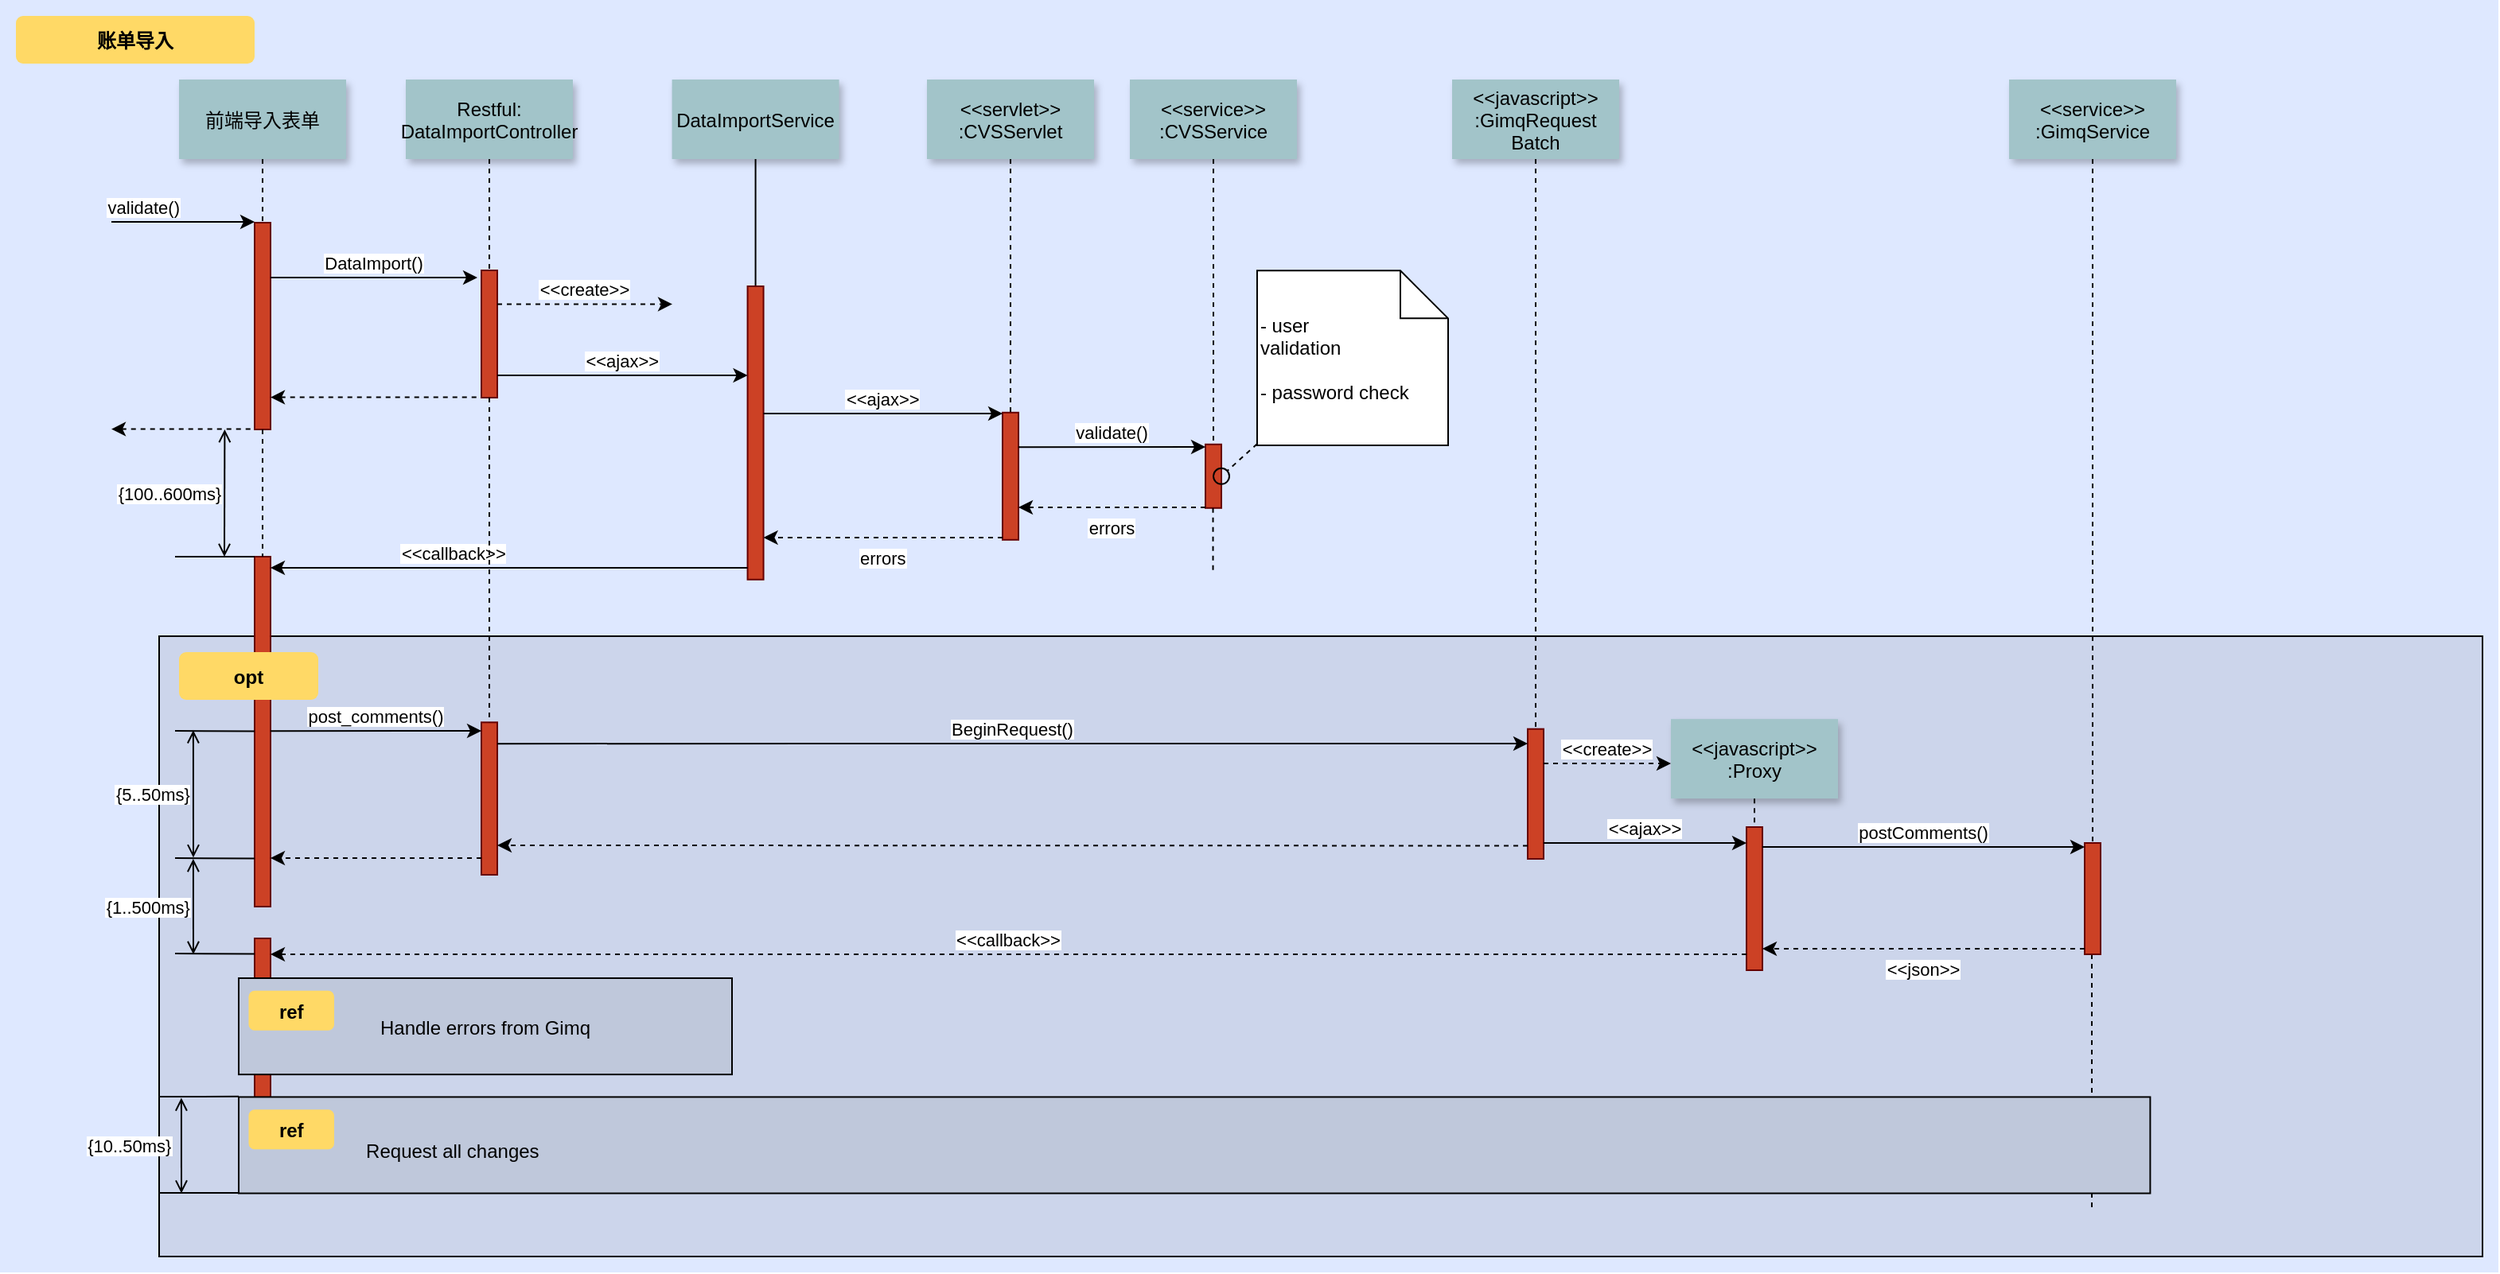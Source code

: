 <mxfile version="21.3.4" type="github">
  <diagram name="Page-1" id="13e1069c-82ec-6db2-03f1-153e76fe0fe0">
    <mxGraphModel dx="561" dy="358" grid="1" gridSize="10" guides="1" tooltips="1" connect="1" arrows="1" fold="1" page="1" pageScale="1" pageWidth="1100" pageHeight="850" background="none" math="0" shadow="0">
      <root>
        <mxCell id="0" />
        <mxCell id="1" parent="0" />
        <mxCell id="2zeuLS3NNm6lrcodeA-V-50" value="" style="fillColor=#DEE8FF;strokeColor=none" vertex="1" parent="1">
          <mxGeometry x="145" y="100" width="1570" height="800" as="geometry" />
        </mxCell>
        <mxCell id="2zeuLS3NNm6lrcodeA-V-51" value="" style="fillColor=#CCD5EB" vertex="1" parent="1">
          <mxGeometry x="245" y="500" width="1460" height="390" as="geometry" />
        </mxCell>
        <mxCell id="2zeuLS3NNm6lrcodeA-V-52" value="" style="edgeStyle=elbowEdgeStyle;elbow=horizontal;endArrow=none;dashed=1;rounded=0;" edge="1" parent="1">
          <mxGeometry x="1565" y="527.894" width="100" height="100" as="geometry">
            <mxPoint x="1459.5" y="700" as="sourcePoint" />
            <mxPoint x="1459.5" y="860" as="targetPoint" />
          </mxGeometry>
        </mxCell>
        <mxCell id="2zeuLS3NNm6lrcodeA-V-53" value="" style="fillColor=#CC4125;strokeColor=#660000" vertex="1" parent="1">
          <mxGeometry x="305" y="240" width="10" height="130" as="geometry" />
        </mxCell>
        <mxCell id="2zeuLS3NNm6lrcodeA-V-54" value="validate()" style="edgeStyle=none;verticalLabelPosition=top;verticalAlign=bottom;labelPosition=left;align=right;rounded=0;" edge="1" parent="1">
          <mxGeometry x="215" y="139.5" width="100" height="100" as="geometry">
            <mxPoint x="215" y="239.5" as="sourcePoint" />
            <mxPoint x="305" y="239.5" as="targetPoint" />
          </mxGeometry>
        </mxCell>
        <mxCell id="2zeuLS3NNm6lrcodeA-V-55" value="前端导入表单" style="shadow=1;fillColor=#A2C4C9;strokeColor=none" vertex="1" parent="1">
          <mxGeometry x="257.5" y="150" width="105" height="50" as="geometry" />
        </mxCell>
        <mxCell id="2zeuLS3NNm6lrcodeA-V-56" value="" style="fillColor=#CC4125;strokeColor=#660000" vertex="1" parent="1">
          <mxGeometry x="447.5" y="270" width="10" height="80" as="geometry" />
        </mxCell>
        <mxCell id="2zeuLS3NNm6lrcodeA-V-57" value="Restful:&#xa;DataImportController" style="shadow=1;fillColor=#A2C4C9;strokeColor=none" vertex="1" parent="1">
          <mxGeometry x="400" y="150" width="105" height="50" as="geometry" />
        </mxCell>
        <mxCell id="2zeuLS3NNm6lrcodeA-V-58" value="" style="edgeStyle=none;endArrow=none;dashed=1;rounded=0;" edge="1" parent="1" source="2zeuLS3NNm6lrcodeA-V-57" target="2zeuLS3NNm6lrcodeA-V-56">
          <mxGeometry x="377.335" y="255" width="100" height="100" as="geometry">
            <mxPoint x="452.259" y="200" as="sourcePoint" />
            <mxPoint x="452.576" y="255" as="targetPoint" />
          </mxGeometry>
        </mxCell>
        <mxCell id="2zeuLS3NNm6lrcodeA-V-59" value="DataImport()" style="edgeStyle=none;verticalLabelPosition=top;verticalAlign=bottom;rounded=0;" edge="1" parent="1">
          <mxGeometry x="325" y="187" width="100" height="100" as="geometry">
            <mxPoint x="315" y="274.5" as="sourcePoint" />
            <mxPoint x="445" y="274.5" as="targetPoint" />
          </mxGeometry>
        </mxCell>
        <mxCell id="2zeuLS3NNm6lrcodeA-V-60" value="" style="edgeStyle=none;verticalLabelPosition=top;verticalAlign=bottom;endArrow=none;startArrow=classic;dashed=1;rounded=0;" edge="1" parent="1">
          <mxGeometry x="325" y="262.259" width="100" height="100" as="geometry">
            <mxPoint x="315" y="349.759" as="sourcePoint" />
            <mxPoint x="445" y="349.759" as="targetPoint" />
          </mxGeometry>
        </mxCell>
        <mxCell id="2zeuLS3NNm6lrcodeA-V-61" value="" style="edgeStyle=none;verticalLabelPosition=top;verticalAlign=bottom;labelPosition=left;align=right;endArrow=none;startArrow=classic;dashed=1;rounded=0;" edge="1" parent="1">
          <mxGeometry x="215" y="269.759" width="100" height="100" as="geometry">
            <mxPoint x="215" y="369.759" as="sourcePoint" />
            <mxPoint x="305" y="369.759" as="targetPoint" />
          </mxGeometry>
        </mxCell>
        <mxCell id="2zeuLS3NNm6lrcodeA-V-62" value="&lt;&lt;create&gt;&gt;" style="edgeStyle=none;verticalLabelPosition=top;verticalAlign=bottom;dashed=1;rounded=0;" edge="1" parent="1">
          <mxGeometry x="490.455" y="203.916" width="100" height="100" as="geometry">
            <mxPoint x="457.5" y="291.206" as="sourcePoint" />
            <mxPoint x="567.5" y="291.206" as="targetPoint" />
          </mxGeometry>
        </mxCell>
        <mxCell id="2zeuLS3NNm6lrcodeA-V-63" value="DataImportService" style="shadow=1;fillColor=#A2C4C9;strokeColor=none" vertex="1" parent="1">
          <mxGeometry x="567.284" y="150" width="105" height="50" as="geometry" />
        </mxCell>
        <mxCell id="2zeuLS3NNm6lrcodeA-V-64" value="" style="edgeStyle=none;endArrow=none;rounded=0;" edge="1" parent="1" source="2zeuLS3NNm6lrcodeA-V-63" target="2zeuLS3NNm6lrcodeA-V-65">
          <mxGeometry x="542.043" y="360" width="100" height="100" as="geometry">
            <mxPoint x="619.543" y="310" as="sourcePoint" />
            <mxPoint x="619.543" y="330" as="targetPoint" />
          </mxGeometry>
        </mxCell>
        <mxCell id="2zeuLS3NNm6lrcodeA-V-65" value="" style="fillColor=#CC4125;strokeColor=#660000" vertex="1" parent="1">
          <mxGeometry x="614.78" y="280" width="10" height="184.39" as="geometry" />
        </mxCell>
        <mxCell id="2zeuLS3NNm6lrcodeA-V-66" value="&lt;&lt;ajax&gt;&gt;" style="edgeStyle=elbowEdgeStyle;elbow=vertical;verticalLabelPosition=top;verticalAlign=bottom;rounded=0;" edge="1" parent="1">
          <mxGeometry x="455" y="401" width="100" height="100" as="geometry">
            <mxPoint x="457.5" y="336" as="sourcePoint" />
            <mxPoint x="614.78" y="336" as="targetPoint" />
          </mxGeometry>
        </mxCell>
        <mxCell id="2zeuLS3NNm6lrcodeA-V-67" value="" style="fillColor=#CC4125;strokeColor=#660000" vertex="1" parent="1">
          <mxGeometry x="775" y="359.394" width="10" height="80" as="geometry" />
        </mxCell>
        <mxCell id="2zeuLS3NNm6lrcodeA-V-68" value="&lt;&lt;servlet&gt;&gt;&#xa;:CVSServlet" style="shadow=1;fillColor=#A2C4C9;strokeColor=none" vertex="1" parent="1">
          <mxGeometry x="727.5" y="150" width="105" height="50" as="geometry" />
        </mxCell>
        <mxCell id="2zeuLS3NNm6lrcodeA-V-69" value="" style="edgeStyle=none;endArrow=none;dashed=1;rounded=0;" edge="1" parent="1" source="2zeuLS3NNm6lrcodeA-V-68" target="2zeuLS3NNm6lrcodeA-V-67">
          <mxGeometry x="719.488" y="265" width="100" height="100" as="geometry">
            <mxPoint x="779.653" y="200" as="sourcePoint" />
            <mxPoint x="779.653" y="350" as="targetPoint" />
          </mxGeometry>
        </mxCell>
        <mxCell id="2zeuLS3NNm6lrcodeA-V-70" value="&lt;&lt;service&gt;&gt;&#xa;:CVSService" style="shadow=1;fillColor=#A2C4C9;strokeColor=none" vertex="1" parent="1">
          <mxGeometry x="855" y="150" width="105" height="50" as="geometry" />
        </mxCell>
        <mxCell id="2zeuLS3NNm6lrcodeA-V-71" value="" style="edgeStyle=none;endArrow=none;dashed=1;rounded=0;" edge="1" parent="1" source="2zeuLS3NNm6lrcodeA-V-70" target="2zeuLS3NNm6lrcodeA-V-72">
          <mxGeometry x="832.335" y="255" width="100" height="100" as="geometry">
            <mxPoint x="907.259" y="200" as="sourcePoint" />
            <mxPoint x="907.576" y="255" as="targetPoint" />
          </mxGeometry>
        </mxCell>
        <mxCell id="2zeuLS3NNm6lrcodeA-V-72" value="" style="fillColor=#CC4125;strokeColor=#660000" vertex="1" parent="1">
          <mxGeometry x="902.5" y="379.394" width="10" height="40" as="geometry" />
        </mxCell>
        <mxCell id="2zeuLS3NNm6lrcodeA-V-73" value="&lt;&lt;ajax&gt;&gt;" style="edgeStyle=elbowEdgeStyle;elbow=vertical;verticalLabelPosition=top;verticalAlign=bottom;rounded=0;" edge="1" parent="1" source="2zeuLS3NNm6lrcodeA-V-65" target="2zeuLS3NNm6lrcodeA-V-67">
          <mxGeometry x="645" y="360" width="100" height="100" as="geometry">
            <mxPoint x="645" y="460" as="sourcePoint" />
            <mxPoint x="745" y="360" as="targetPoint" />
            <Array as="points">
              <mxPoint x="695" y="360" />
            </Array>
          </mxGeometry>
        </mxCell>
        <mxCell id="2zeuLS3NNm6lrcodeA-V-74" value="errors" style="edgeStyle=elbowEdgeStyle;elbow=vertical;dashed=1;verticalLabelPosition=bottom;verticalAlign=top;rounded=0;" edge="1" parent="1" source="2zeuLS3NNm6lrcodeA-V-67" target="2zeuLS3NNm6lrcodeA-V-65">
          <mxGeometry x="655" y="370" width="100" height="100" as="geometry">
            <mxPoint x="634.784" y="370" as="sourcePoint" />
            <mxPoint x="785" y="370" as="targetPoint" />
            <Array as="points">
              <mxPoint x="698" y="438" />
            </Array>
          </mxGeometry>
        </mxCell>
        <mxCell id="2zeuLS3NNm6lrcodeA-V-75" value="&lt;&lt;javascript&gt;&gt;&#xa;:GimqRequest&#xa;Batch" style="shadow=1;fillColor=#A2C4C9;strokeColor=none" vertex="1" parent="1">
          <mxGeometry x="1057.5" y="150" width="105" height="50" as="geometry" />
        </mxCell>
        <mxCell id="2zeuLS3NNm6lrcodeA-V-76" value="" style="edgeStyle=elbowEdgeStyle;elbow=horizontal;endArrow=none;dashed=1;rounded=0;" edge="1" parent="1" source="2zeuLS3NNm6lrcodeA-V-55" target="2zeuLS3NNm6lrcodeA-V-53">
          <mxGeometry x="335" y="400" width="100" height="100" as="geometry">
            <mxPoint x="335" y="500" as="sourcePoint" />
            <mxPoint x="435" y="400" as="targetPoint" />
          </mxGeometry>
        </mxCell>
        <mxCell id="2zeuLS3NNm6lrcodeA-V-77" value="validate()" style="edgeStyle=elbowEdgeStyle;elbow=vertical;verticalLabelPosition=top;verticalAlign=bottom;rounded=0;" edge="1" parent="1">
          <mxGeometry x="655" y="351.736" width="100" height="100" as="geometry">
            <mxPoint x="785" y="381.13" as="sourcePoint" />
            <mxPoint x="902.5" y="381.13" as="targetPoint" />
            <Array as="points" />
          </mxGeometry>
        </mxCell>
        <mxCell id="2zeuLS3NNm6lrcodeA-V-78" value="errors" style="edgeStyle=elbowEdgeStyle;elbow=vertical;dashed=1;verticalLabelPosition=bottom;verticalAlign=top;rounded=0;" edge="1" parent="1">
          <mxGeometry x="665" y="399.653" width="100" height="100" as="geometry">
            <mxPoint x="902.5" y="419.047" as="sourcePoint" />
            <mxPoint x="785" y="419.047" as="targetPoint" />
            <Array as="points" />
          </mxGeometry>
        </mxCell>
        <mxCell id="2zeuLS3NNm6lrcodeA-V-79" value="" style="edgeStyle=elbowEdgeStyle;elbow=horizontal;endArrow=none;dashed=1;rounded=0;" edge="1" parent="1">
          <mxGeometry x="1037.259" y="330" width="100" height="100" as="geometry">
            <mxPoint x="907.259" y="419.394" as="sourcePoint" />
            <mxPoint x="907.259" y="460" as="targetPoint" />
            <Array as="points">
              <mxPoint x="907.259" y="440" />
            </Array>
          </mxGeometry>
        </mxCell>
        <mxCell id="2zeuLS3NNm6lrcodeA-V-80" value="" style="ellipse;fillColor=none" vertex="1" parent="1">
          <mxGeometry x="907.5" y="394.394" width="10.0" height="10" as="geometry" />
        </mxCell>
        <mxCell id="2zeuLS3NNm6lrcodeA-V-81" value=" - user&#xa; validation&#xa;&#xa; - password check" style="shape=note;align=left" vertex="1" parent="1">
          <mxGeometry x="934.973" y="270.174" width="120.027" height="109.826" as="geometry" />
        </mxCell>
        <mxCell id="2zeuLS3NNm6lrcodeA-V-82" value="" style="edgeStyle=none;endArrow=none;dashed=1;rounded=0;" edge="1" parent="1" source="2zeuLS3NNm6lrcodeA-V-81" target="2zeuLS3NNm6lrcodeA-V-80">
          <mxGeometry x="1135" y="270" width="100" height="100" as="geometry">
            <mxPoint x="1135" y="370" as="sourcePoint" />
            <mxPoint x="1235" y="270" as="targetPoint" />
          </mxGeometry>
        </mxCell>
        <mxCell id="2zeuLS3NNm6lrcodeA-V-83" value="" style="fillColor=#CC4125;strokeColor=#660000" vertex="1" parent="1">
          <mxGeometry x="305" y="450" width="10" height="220" as="geometry" />
        </mxCell>
        <mxCell id="2zeuLS3NNm6lrcodeA-V-84" value="             &lt;&lt;callback&gt;&gt;                                " style="edgeStyle=elbowEdgeStyle;elbow=vertical;dashed=0;verticalLabelPosition=top;verticalAlign=bottom;align=right;rounded=0;" edge="1" parent="1" source="2zeuLS3NNm6lrcodeA-V-65" target="2zeuLS3NNm6lrcodeA-V-83">
          <mxGeometry x="295" y="419.759" width="100" height="100" as="geometry">
            <mxPoint x="605" y="400" as="sourcePoint" />
            <mxPoint x="325" y="460" as="targetPoint" />
            <Array as="points" />
          </mxGeometry>
        </mxCell>
        <mxCell id="2zeuLS3NNm6lrcodeA-V-85" value="" style="edgeStyle=none;dashed=1;endArrow=none;rounded=0;" edge="1" parent="1" source="2zeuLS3NNm6lrcodeA-V-53" target="2zeuLS3NNm6lrcodeA-V-83">
          <mxGeometry x="155" y="390" width="100" height="100" as="geometry">
            <mxPoint x="155" y="490" as="sourcePoint" />
            <mxPoint x="255" y="390" as="targetPoint" />
          </mxGeometry>
        </mxCell>
        <mxCell id="2zeuLS3NNm6lrcodeA-V-86" value="" style="edgeStyle=elbowEdgeStyle;elbow=vertical;endArrow=none;rounded=0;" edge="1" parent="1" source="2zeuLS3NNm6lrcodeA-V-83">
          <mxGeometry x="165" y="400" width="100" height="100" as="geometry">
            <mxPoint x="165" y="500" as="sourcePoint" />
            <mxPoint x="255" y="450" as="targetPoint" />
          </mxGeometry>
        </mxCell>
        <mxCell id="2zeuLS3NNm6lrcodeA-V-87" value="{100..600ms}" style="edgeStyle=elbowEdgeStyle;elbow=horizontal;startArrow=open;endArrow=open;labelPosition=left;align=right;rounded=0;" edge="1" parent="1">
          <mxGeometry x="166.206" y="380" width="100" height="100" as="geometry">
            <mxPoint x="286.206" y="370" as="sourcePoint" />
            <mxPoint x="286.206" y="450" as="targetPoint" />
          </mxGeometry>
        </mxCell>
        <mxCell id="2zeuLS3NNm6lrcodeA-V-88" value="" style="fillColor=#CC4125;strokeColor=#660000" vertex="1" parent="1">
          <mxGeometry x="447.5" y="554.167" width="10" height="95.833" as="geometry" />
        </mxCell>
        <mxCell id="2zeuLS3NNm6lrcodeA-V-89" value="" style="fillColor=#CC4125;strokeColor=#660000" vertex="1" parent="1">
          <mxGeometry x="1105" y="558.333" width="10" height="81.667" as="geometry" />
        </mxCell>
        <mxCell id="2zeuLS3NNm6lrcodeA-V-90" value="" style="edgeStyle=none;endArrow=none;dashed=1;rounded=0;" edge="1" parent="1" source="2zeuLS3NNm6lrcodeA-V-75" target="2zeuLS3NNm6lrcodeA-V-89">
          <mxGeometry x="1061.571" y="295" width="100" height="100" as="geometry">
            <mxPoint x="1136.736" y="240" as="sourcePoint" />
            <mxPoint x="1136.736" y="419.394" as="targetPoint" />
          </mxGeometry>
        </mxCell>
        <mxCell id="2zeuLS3NNm6lrcodeA-V-91" value="post_comments()" style="edgeStyle=elbowEdgeStyle;elbow=vertical;verticalLabelPosition=top;verticalAlign=bottom;rounded=0;" edge="1" parent="1">
          <mxGeometry x="317.5" y="559.583" width="100" height="100" as="geometry">
            <mxPoint x="315" y="559.583" as="sourcePoint" />
            <mxPoint x="447.5" y="559.583" as="targetPoint" />
            <Array as="points" />
          </mxGeometry>
        </mxCell>
        <mxCell id="2zeuLS3NNm6lrcodeA-V-92" value="" style="edgeStyle=none;endArrow=none;dashed=1;rounded=0;" edge="1" parent="1" source="2zeuLS3NNm6lrcodeA-V-56" target="2zeuLS3NNm6lrcodeA-V-88">
          <mxGeometry x="481.571" y="429.697" width="100" height="100" as="geometry">
            <mxPoint x="556.736" y="374.697" as="sourcePoint" />
            <mxPoint x="556.736" y="554.091" as="targetPoint" />
          </mxGeometry>
        </mxCell>
        <mxCell id="2zeuLS3NNm6lrcodeA-V-93" value="BeginRequest()" style="edgeStyle=elbowEdgeStyle;elbow=vertical;verticalLabelPosition=top;verticalAlign=bottom;rounded=0;" edge="1" parent="1">
          <mxGeometry x="635" y="526.806" width="100" height="100" as="geometry">
            <mxPoint x="457.5" y="567.569" as="sourcePoint" />
            <mxPoint x="1105" y="567.569" as="targetPoint" />
            <Array as="points" />
          </mxGeometry>
        </mxCell>
        <mxCell id="2zeuLS3NNm6lrcodeA-V-94" value="" style="edgeStyle=elbowEdgeStyle;elbow=vertical;dashed=1;verticalLabelPosition=bottom;verticalAlign=top;rounded=0;" edge="1" parent="1">
          <mxGeometry x="635" y="639.078" width="100" height="100" as="geometry">
            <mxPoint x="1105" y="631.736" as="sourcePoint" />
            <mxPoint x="457.5" y="631.736" as="targetPoint" />
            <Array as="points" />
          </mxGeometry>
        </mxCell>
        <mxCell id="2zeuLS3NNm6lrcodeA-V-95" value="&lt;&lt;javascript&gt;&gt;&#xa;:Proxy" style="shadow=1;fillColor=#A2C4C9;strokeColor=none" vertex="1" parent="1">
          <mxGeometry x="1195" y="552.083" width="105" height="50" as="geometry" />
        </mxCell>
        <mxCell id="2zeuLS3NNm6lrcodeA-V-96" value="" style="edgeStyle=none;endArrow=none;dashed=1;rounded=0;" edge="1" parent="1" source="2zeuLS3NNm6lrcodeA-V-95" target="2zeuLS3NNm6lrcodeA-V-97">
          <mxGeometry x="1309.071" y="470.087" width="100" height="100" as="geometry">
            <mxPoint x="1384.236" y="415.087" as="sourcePoint" />
            <mxPoint x="1455" y="535.087" as="targetPoint" />
          </mxGeometry>
        </mxCell>
        <mxCell id="2zeuLS3NNm6lrcodeA-V-97" value="" style="fillColor=#CC4125;strokeColor=#660000" vertex="1" parent="1">
          <mxGeometry x="1242.5" y="620" width="10" height="90" as="geometry" />
        </mxCell>
        <mxCell id="2zeuLS3NNm6lrcodeA-V-98" value="" style="fillColor=#CC4125;strokeColor=#660000" vertex="1" parent="1">
          <mxGeometry x="1455" y="630" width="10" height="70" as="geometry" />
        </mxCell>
        <mxCell id="2zeuLS3NNm6lrcodeA-V-99" value="&lt;&lt;create&gt;&gt;" style="edgeStyle=elbowEdgeStyle;elbow=vertical;verticalLabelPosition=top;verticalAlign=bottom;dashed=1;rounded=0;" edge="1" parent="1" source="2zeuLS3NNm6lrcodeA-V-89" target="2zeuLS3NNm6lrcodeA-V-95">
          <mxGeometry x="1006.25" y="412.5" width="100" height="100" as="geometry">
            <mxPoint x="1136.25" y="441.894" as="sourcePoint" />
            <mxPoint x="1253.75" y="441.894" as="targetPoint" />
            <Array as="points" />
          </mxGeometry>
        </mxCell>
        <mxCell id="2zeuLS3NNm6lrcodeA-V-100" value="&lt;&lt;ajax&gt;&gt;" style="edgeStyle=elbowEdgeStyle;elbow=vertical;verticalLabelPosition=top;verticalAlign=bottom;rounded=0;" edge="1" parent="1" source="2zeuLS3NNm6lrcodeA-V-89" target="2zeuLS3NNm6lrcodeA-V-97">
          <mxGeometry x="1170" y="449.5" width="100" height="100" as="geometry">
            <mxPoint x="1149.784" y="449.5" as="sourcePoint" />
            <mxPoint x="1300" y="449.5" as="targetPoint" />
            <Array as="points" />
          </mxGeometry>
        </mxCell>
        <mxCell id="2zeuLS3NNm6lrcodeA-V-101" value="postComments()" style="edgeStyle=elbowEdgeStyle;elbow=vertical;verticalLabelPosition=top;verticalAlign=bottom;rounded=0;" edge="1" parent="1">
          <mxGeometry x="1330" y="399.5" width="100" height="100" as="geometry">
            <mxPoint x="1252.5" y="632.5" as="sourcePoint" />
            <mxPoint x="1455" y="632.5" as="targetPoint" />
            <Array as="points" />
          </mxGeometry>
        </mxCell>
        <mxCell id="2zeuLS3NNm6lrcodeA-V-102" value="&lt;&lt;json&gt;&gt;" style="edgeStyle=elbowEdgeStyle;elbow=vertical;dashed=1;verticalLabelPosition=bottom;verticalAlign=top;rounded=0;" edge="1" parent="1">
          <mxGeometry x="1180" y="486" width="100" height="100" as="geometry">
            <mxPoint x="1455" y="696.5" as="sourcePoint" />
            <mxPoint x="1252.5" y="696.5" as="targetPoint" />
            <Array as="points" />
          </mxGeometry>
        </mxCell>
        <mxCell id="2zeuLS3NNm6lrcodeA-V-103" value="&lt;&lt;service&gt;&gt;&#xa;:GimqService" style="shadow=1;fillColor=#A2C4C9;strokeColor=none" vertex="1" parent="1">
          <mxGeometry x="1407.5" y="150" width="105" height="50" as="geometry" />
        </mxCell>
        <mxCell id="2zeuLS3NNm6lrcodeA-V-104" value="" style="edgeStyle=none;endArrow=none;dashed=1;rounded=0;" edge="1" parent="1" source="2zeuLS3NNm6lrcodeA-V-103" target="2zeuLS3NNm6lrcodeA-V-98">
          <mxGeometry x="1279.071" y="300" width="100" height="100" as="geometry">
            <mxPoint x="1327.5" y="205" as="sourcePoint" />
            <mxPoint x="1327.5" y="535" as="targetPoint" />
          </mxGeometry>
        </mxCell>
        <mxCell id="2zeuLS3NNm6lrcodeA-V-105" value="" style="fillColor=#CC4125;strokeColor=#660000" vertex="1" parent="1">
          <mxGeometry x="305" y="690" width="10" height="130" as="geometry" />
        </mxCell>
        <mxCell id="2zeuLS3NNm6lrcodeA-V-106" value="" style="edgeStyle=elbowEdgeStyle;elbow=vertical;dashed=1;verticalLabelPosition=bottom;verticalAlign=top;rounded=0;" edge="1" parent="1">
          <mxGeometry x="612.5" y="754.342" width="100" height="100" as="geometry">
            <mxPoint x="447.5" y="639.5" as="sourcePoint" />
            <mxPoint x="315" y="639.5" as="targetPoint" />
            <Array as="points" />
          </mxGeometry>
        </mxCell>
        <mxCell id="2zeuLS3NNm6lrcodeA-V-107" value="&lt;&lt;callback&gt;&gt;" style="edgeStyle=elbowEdgeStyle;elbow=vertical;dashed=1;verticalLabelPosition=bottom;verticalAlign=bottom;rounded=0;" edge="1" parent="1" source="2zeuLS3NNm6lrcodeA-V-97" target="2zeuLS3NNm6lrcodeA-V-105">
          <mxGeometry x="645" y="649.078" width="100" height="100" as="geometry">
            <mxPoint x="1115" y="641.736" as="sourcePoint" />
            <mxPoint x="467.5" y="641.736" as="targetPoint" />
            <Array as="points" />
          </mxGeometry>
        </mxCell>
        <mxCell id="2zeuLS3NNm6lrcodeA-V-108" value="账单导入" style="rounded=1;fontStyle=1;fillColor=#FFD966;strokeColor=none" vertex="1" parent="1">
          <mxGeometry x="155" y="110" width="150" height="30" as="geometry" />
        </mxCell>
        <mxCell id="2zeuLS3NNm6lrcodeA-V-109" value="opt" style="rounded=1;fontStyle=1;fillColor=#FFD966;strokeColor=none" vertex="1" parent="1">
          <mxGeometry x="257.5" y="510" width="87.5" height="30" as="geometry" />
        </mxCell>
        <mxCell id="2zeuLS3NNm6lrcodeA-V-110" value="Handle errors from Gimq" style="fillColor=#BFC8DB" vertex="1" parent="1">
          <mxGeometry x="295" y="715" width="310" height="60.556" as="geometry" />
        </mxCell>
        <mxCell id="2zeuLS3NNm6lrcodeA-V-111" value="ref" style="rounded=1;fontStyle=1;fillColor=#FFD966;strokeColor=none" vertex="1" parent="1">
          <mxGeometry x="301.25" y="722.894" width="53.75" height="25" as="geometry" />
        </mxCell>
        <mxCell id="2zeuLS3NNm6lrcodeA-V-112" value="" style="align=left;fillColor=#BFC8DB" vertex="1" parent="1">
          <mxGeometry x="295" y="789.722" width="1201.194" height="60.556" as="geometry" />
        </mxCell>
        <mxCell id="2zeuLS3NNm6lrcodeA-V-113" value="ref" style="rounded=1;fontStyle=1;fillColor=#FFD966;strokeColor=none" vertex="1" parent="1">
          <mxGeometry x="301.25" y="797.616" width="53.75" height="25" as="geometry" />
        </mxCell>
        <mxCell id="2zeuLS3NNm6lrcodeA-V-114" value="Request all changes" style="text;align=left" vertex="1" parent="1">
          <mxGeometry x="373.056" y="810.116" width="351.806" height="26" as="geometry" />
        </mxCell>
        <mxCell id="2zeuLS3NNm6lrcodeA-V-115" value="" style="edgeStyle=elbowEdgeStyle;elbow=vertical;endArrow=none;rounded=0;" edge="1" parent="1">
          <mxGeometry x="165" y="509.711" width="100" height="100" as="geometry">
            <mxPoint x="305" y="559.711" as="sourcePoint" />
            <mxPoint x="255.0" y="559.711" as="targetPoint" />
          </mxGeometry>
        </mxCell>
        <mxCell id="2zeuLS3NNm6lrcodeA-V-116" value="" style="edgeStyle=elbowEdgeStyle;elbow=vertical;endArrow=none;rounded=0;" edge="1" parent="1">
          <mxGeometry x="165" y="589.711" width="100" height="100" as="geometry">
            <mxPoint x="305" y="639.711" as="sourcePoint" />
            <mxPoint x="255" y="639.711" as="targetPoint" />
          </mxGeometry>
        </mxCell>
        <mxCell id="2zeuLS3NNm6lrcodeA-V-117" value="" style="edgeStyle=elbowEdgeStyle;elbow=vertical;endArrow=none;rounded=0;" edge="1" parent="1">
          <mxGeometry x="165" y="649.711" width="100" height="100" as="geometry">
            <mxPoint x="305" y="699.711" as="sourcePoint" />
            <mxPoint x="255.0" y="699.711" as="targetPoint" />
          </mxGeometry>
        </mxCell>
        <mxCell id="2zeuLS3NNm6lrcodeA-V-118" value="" style="edgeStyle=elbowEdgeStyle;elbow=vertical;endArrow=none;rounded=0;" edge="1" parent="1">
          <mxGeometry x="155" y="739.433" width="100" height="100" as="geometry">
            <mxPoint x="295" y="789.433" as="sourcePoint" />
            <mxPoint x="245" y="789.433" as="targetPoint" />
          </mxGeometry>
        </mxCell>
        <mxCell id="2zeuLS3NNm6lrcodeA-V-119" value="" style="edgeStyle=elbowEdgeStyle;elbow=vertical;endArrow=none;rounded=0;" edge="1" parent="1">
          <mxGeometry x="155.0" y="799.988" width="100" height="100" as="geometry">
            <mxPoint x="295.0" y="849.988" as="sourcePoint" />
            <mxPoint x="245.0" y="849.988" as="targetPoint" />
          </mxGeometry>
        </mxCell>
        <mxCell id="2zeuLS3NNm6lrcodeA-V-120" value="{5..50ms}" style="edgeStyle=elbowEdgeStyle;elbow=horizontal;startArrow=open;endArrow=open;labelPosition=left;align=right;rounded=0;" edge="1" parent="1">
          <mxGeometry x="146.447" y="569.167" width="100" height="100" as="geometry">
            <mxPoint x="266.447" y="559.167" as="sourcePoint" />
            <mxPoint x="266.447" y="639.167" as="targetPoint" />
          </mxGeometry>
        </mxCell>
        <mxCell id="2zeuLS3NNm6lrcodeA-V-121" value="{1..500ms}" style="edgeStyle=elbowEdgeStyle;elbow=horizontal;startArrow=open;endArrow=open;labelPosition=left;align=right;rounded=0;" edge="1" parent="1">
          <mxGeometry x="147.894" y="650" width="100" height="100" as="geometry">
            <mxPoint x="266.447" y="640" as="sourcePoint" />
            <mxPoint x="266.447" y="700" as="targetPoint" />
          </mxGeometry>
        </mxCell>
        <mxCell id="2zeuLS3NNm6lrcodeA-V-122" value="{10..50ms}" style="edgeStyle=elbowEdgeStyle;elbow=horizontal;startArrow=open;endArrow=open;labelPosition=left;align=right;rounded=0;" edge="1" parent="1">
          <mxGeometry x="105" y="90" width="100" height="100" as="geometry">
            <mxPoint x="258.947" y="790.278" as="sourcePoint" />
            <mxPoint x="258.947" y="850.278" as="targetPoint" />
            <mxPoint x="-4.236" y="-0.278" as="offset" />
          </mxGeometry>
        </mxCell>
      </root>
    </mxGraphModel>
  </diagram>
</mxfile>
